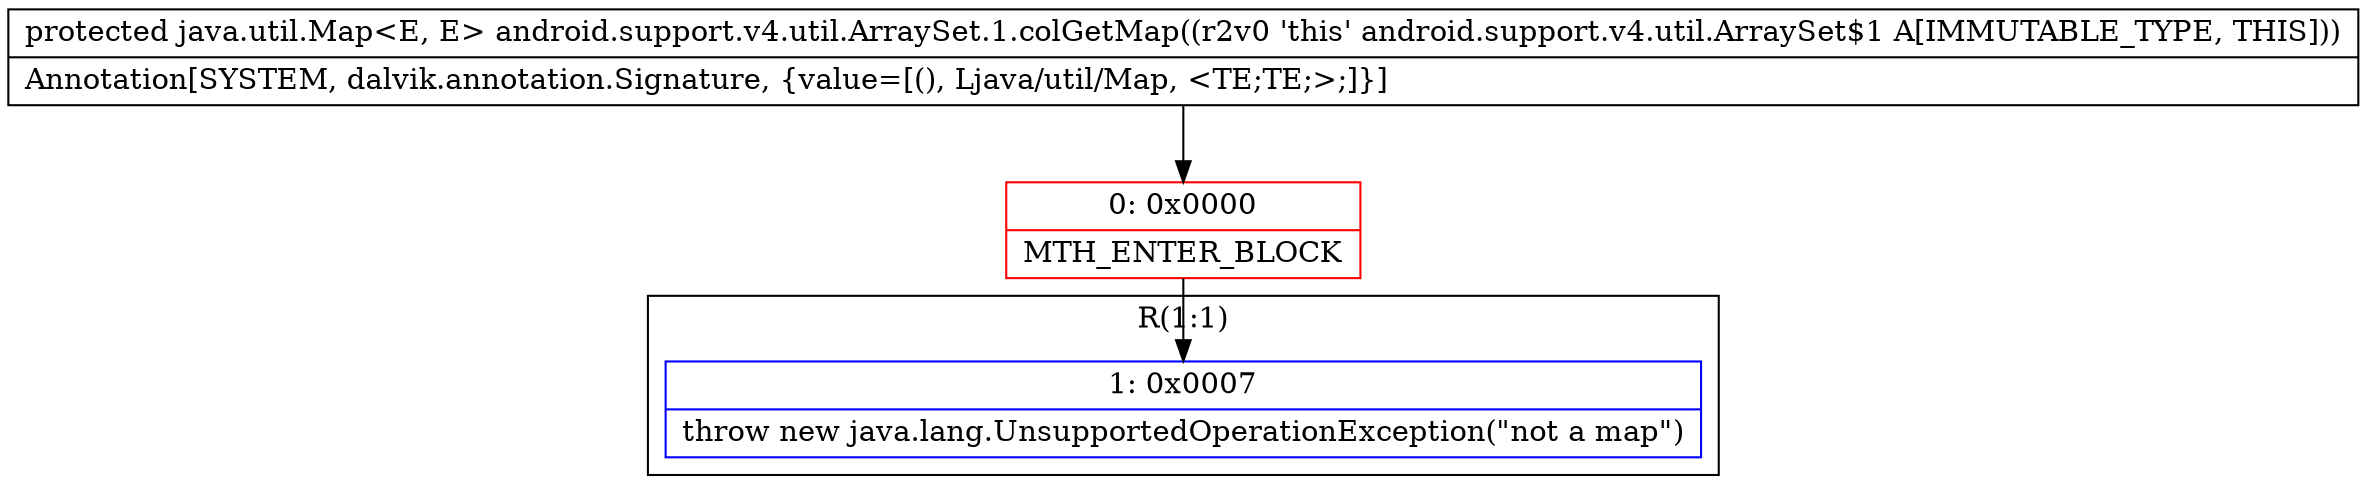 digraph "CFG forandroid.support.v4.util.ArraySet.1.colGetMap()Ljava\/util\/Map;" {
subgraph cluster_Region_1032781037 {
label = "R(1:1)";
node [shape=record,color=blue];
Node_1 [shape=record,label="{1\:\ 0x0007|throw new java.lang.UnsupportedOperationException(\"not a map\")\l}"];
}
Node_0 [shape=record,color=red,label="{0\:\ 0x0000|MTH_ENTER_BLOCK\l}"];
MethodNode[shape=record,label="{protected java.util.Map\<E, E\> android.support.v4.util.ArraySet.1.colGetMap((r2v0 'this' android.support.v4.util.ArraySet$1 A[IMMUTABLE_TYPE, THIS]))  | Annotation[SYSTEM, dalvik.annotation.Signature, \{value=[(), Ljava\/util\/Map, \<TE;TE;\>;]\}]\l}"];
MethodNode -> Node_0;
Node_0 -> Node_1;
}

